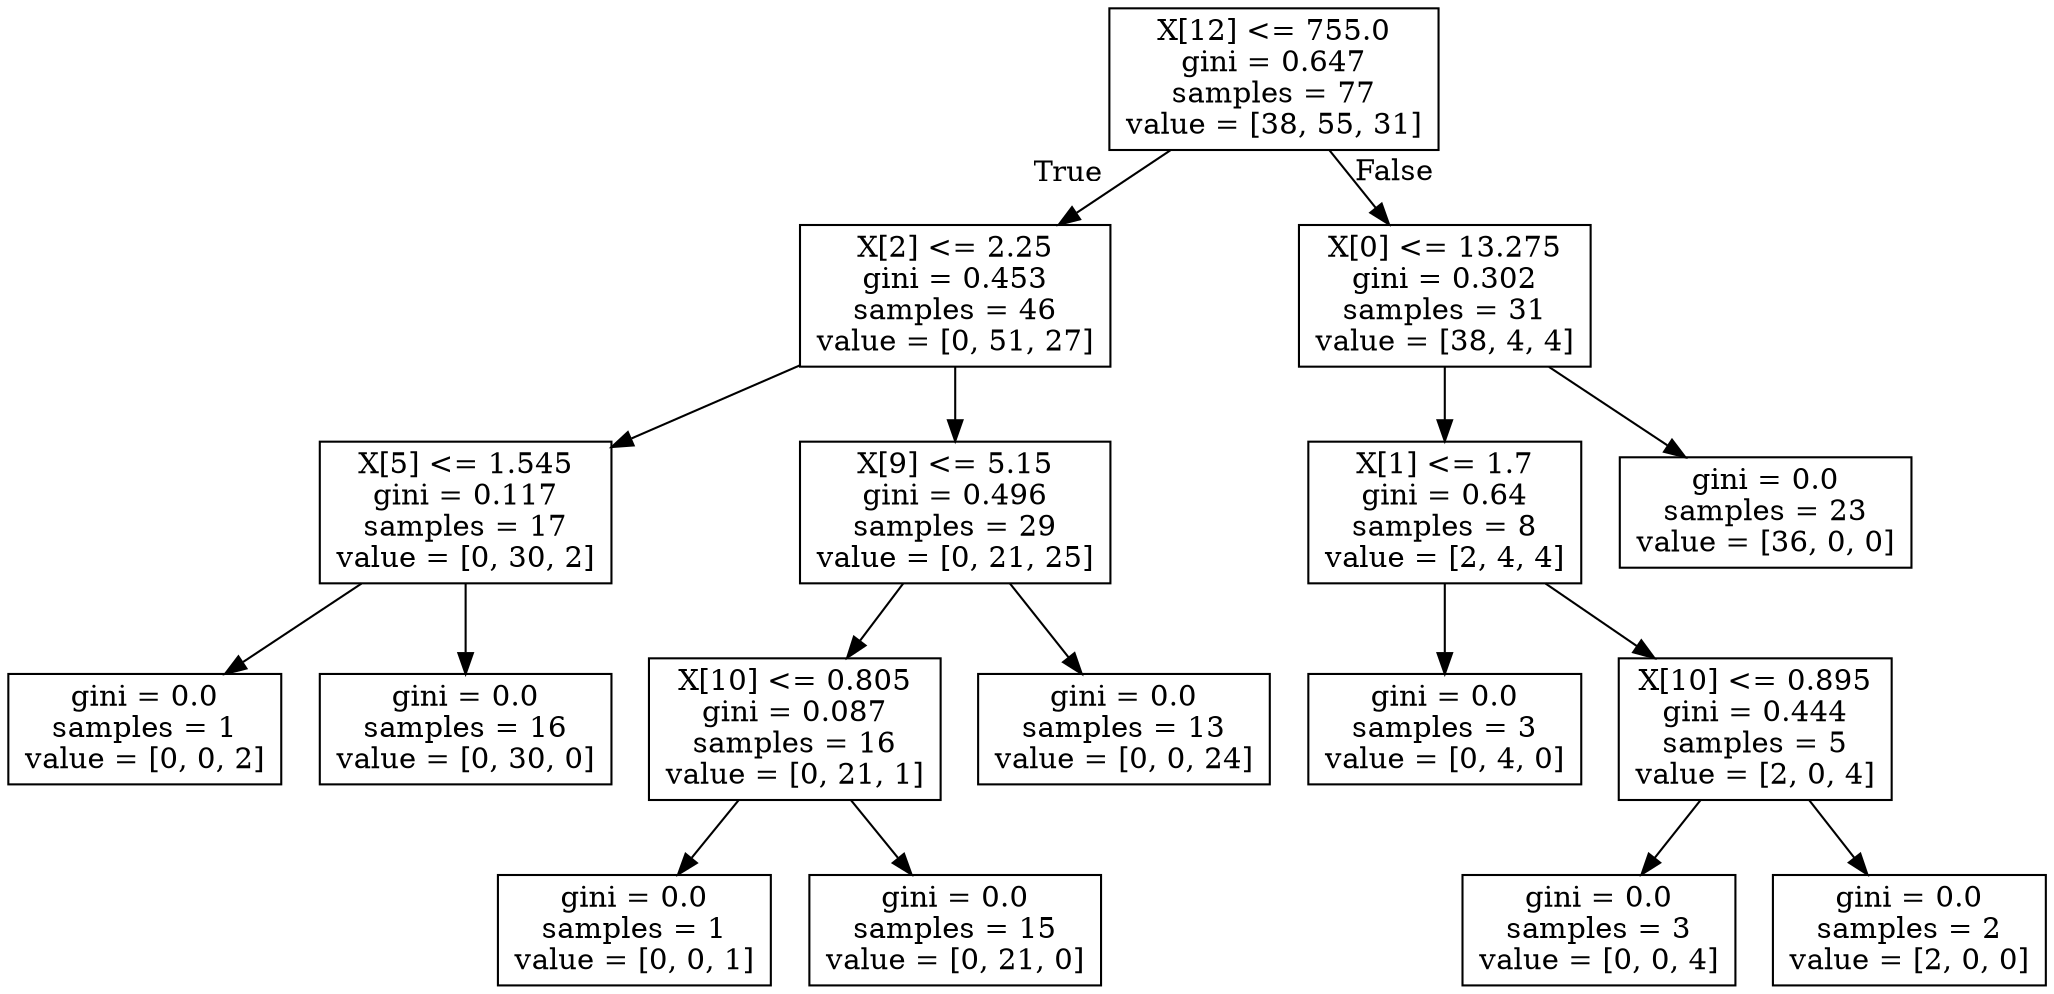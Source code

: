 digraph Tree {
node [shape=box] ;
0 [label="X[12] <= 755.0\ngini = 0.647\nsamples = 77\nvalue = [38, 55, 31]"] ;
1 [label="X[2] <= 2.25\ngini = 0.453\nsamples = 46\nvalue = [0, 51, 27]"] ;
0 -> 1 [labeldistance=2.5, labelangle=45, headlabel="True"] ;
2 [label="X[5] <= 1.545\ngini = 0.117\nsamples = 17\nvalue = [0, 30, 2]"] ;
1 -> 2 ;
3 [label="gini = 0.0\nsamples = 1\nvalue = [0, 0, 2]"] ;
2 -> 3 ;
4 [label="gini = 0.0\nsamples = 16\nvalue = [0, 30, 0]"] ;
2 -> 4 ;
5 [label="X[9] <= 5.15\ngini = 0.496\nsamples = 29\nvalue = [0, 21, 25]"] ;
1 -> 5 ;
6 [label="X[10] <= 0.805\ngini = 0.087\nsamples = 16\nvalue = [0, 21, 1]"] ;
5 -> 6 ;
7 [label="gini = 0.0\nsamples = 1\nvalue = [0, 0, 1]"] ;
6 -> 7 ;
8 [label="gini = 0.0\nsamples = 15\nvalue = [0, 21, 0]"] ;
6 -> 8 ;
9 [label="gini = 0.0\nsamples = 13\nvalue = [0, 0, 24]"] ;
5 -> 9 ;
10 [label="X[0] <= 13.275\ngini = 0.302\nsamples = 31\nvalue = [38, 4, 4]"] ;
0 -> 10 [labeldistance=2.5, labelangle=-45, headlabel="False"] ;
11 [label="X[1] <= 1.7\ngini = 0.64\nsamples = 8\nvalue = [2, 4, 4]"] ;
10 -> 11 ;
12 [label="gini = 0.0\nsamples = 3\nvalue = [0, 4, 0]"] ;
11 -> 12 ;
13 [label="X[10] <= 0.895\ngini = 0.444\nsamples = 5\nvalue = [2, 0, 4]"] ;
11 -> 13 ;
14 [label="gini = 0.0\nsamples = 3\nvalue = [0, 0, 4]"] ;
13 -> 14 ;
15 [label="gini = 0.0\nsamples = 2\nvalue = [2, 0, 0]"] ;
13 -> 15 ;
16 [label="gini = 0.0\nsamples = 23\nvalue = [36, 0, 0]"] ;
10 -> 16 ;
}